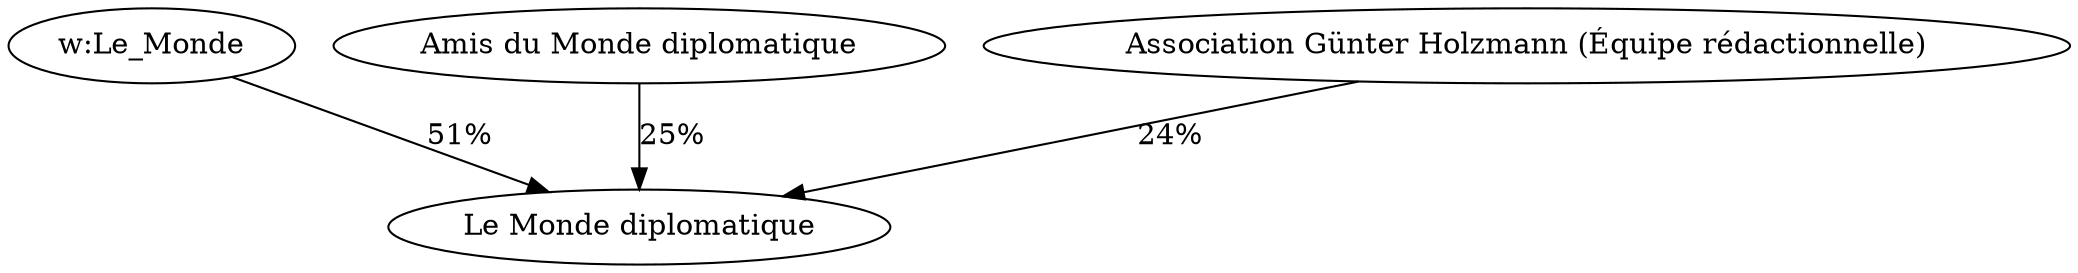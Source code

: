digraph G {
  "w:Le_Monde" -> "Le Monde diplomatique" [label="51%"];
  "Amis du Monde diplomatique" -> "Le Monde diplomatique" [label="25%"];
  "Association Günter Holzmann (Équipe rédactionnelle)" -> "Le Monde diplomatique" [label="24%"];
}